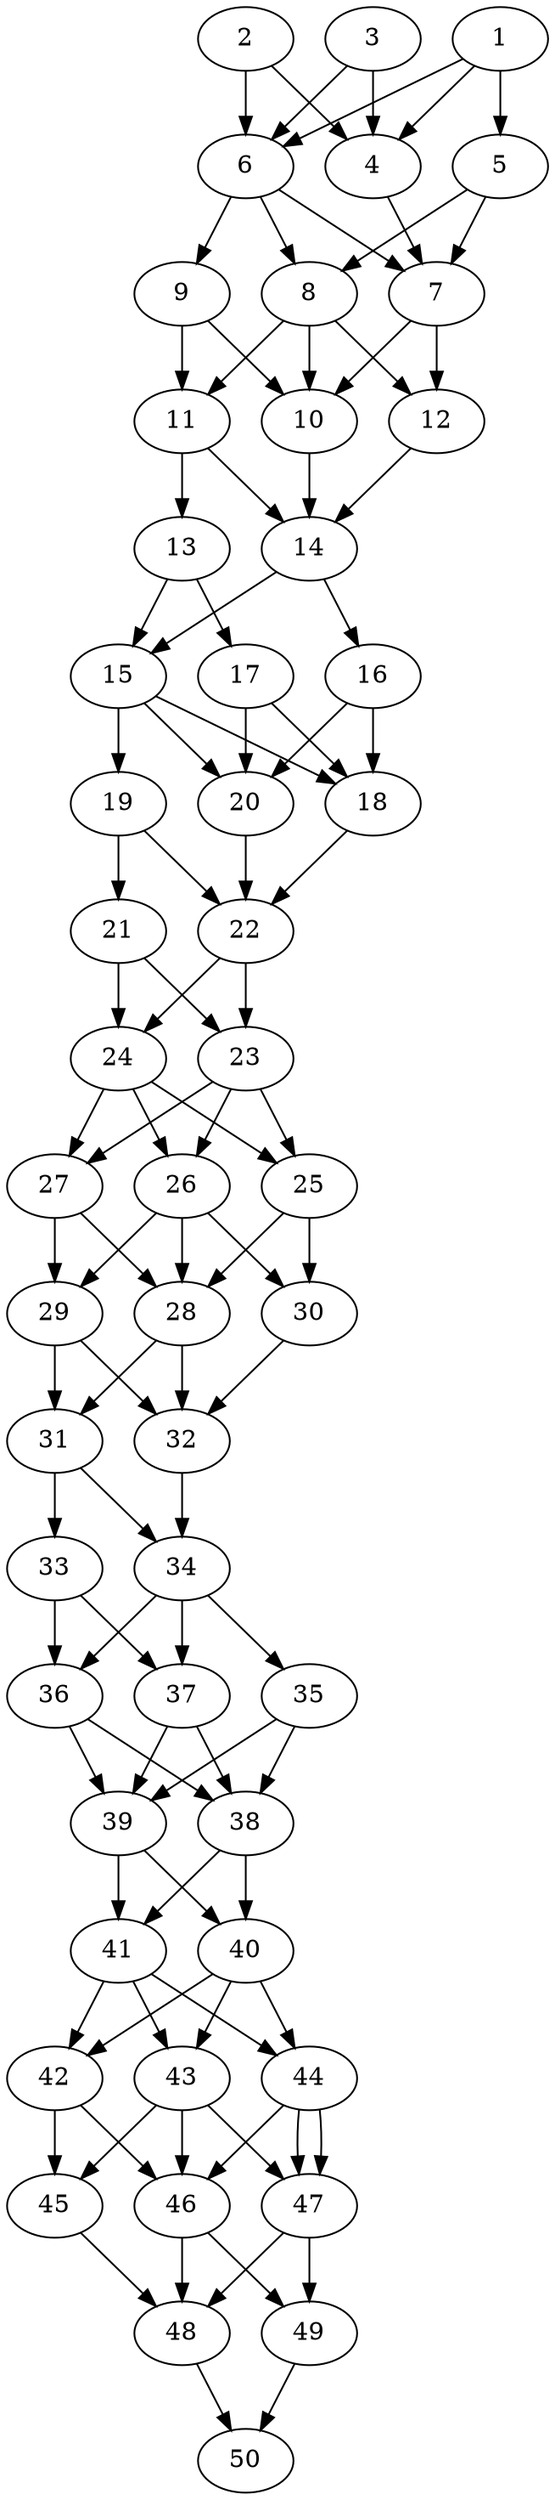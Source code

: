 // DAG automatically generated by daggen at Thu Oct  3 14:07:56 2019
// ./daggen --dot -n 50 --ccr 0.5 --fat 0.3 --regular 0.9 --density 0.9 --mindata 5242880 --maxdata 52428800 
digraph G {
  1 [size="30646272", alpha="0.14", expect_size="15323136"] 
  1 -> 4 [size ="15323136"]
  1 -> 5 [size ="15323136"]
  1 -> 6 [size ="15323136"]
  2 [size="90224640", alpha="0.13", expect_size="45112320"] 
  2 -> 4 [size ="45112320"]
  2 -> 6 [size ="45112320"]
  3 [size="62337024", alpha="0.19", expect_size="31168512"] 
  3 -> 4 [size ="31168512"]
  3 -> 6 [size ="31168512"]
  4 [size="39970816", alpha="0.12", expect_size="19985408"] 
  4 -> 7 [size ="19985408"]
  5 [size="32493568", alpha="0.09", expect_size="16246784"] 
  5 -> 7 [size ="16246784"]
  5 -> 8 [size ="16246784"]
  6 [size="47343616", alpha="0.05", expect_size="23671808"] 
  6 -> 7 [size ="23671808"]
  6 -> 8 [size ="23671808"]
  6 -> 9 [size ="23671808"]
  7 [size="75376640", alpha="0.17", expect_size="37688320"] 
  7 -> 10 [size ="37688320"]
  7 -> 12 [size ="37688320"]
  8 [size="66914304", alpha="0.06", expect_size="33457152"] 
  8 -> 10 [size ="33457152"]
  8 -> 11 [size ="33457152"]
  8 -> 12 [size ="33457152"]
  9 [size="53911552", alpha="0.14", expect_size="26955776"] 
  9 -> 10 [size ="26955776"]
  9 -> 11 [size ="26955776"]
  10 [size="20418560", alpha="0.15", expect_size="10209280"] 
  10 -> 14 [size ="10209280"]
  11 [size="65937408", alpha="0.06", expect_size="32968704"] 
  11 -> 13 [size ="32968704"]
  11 -> 14 [size ="32968704"]
  12 [size="38737920", alpha="0.09", expect_size="19368960"] 
  12 -> 14 [size ="19368960"]
  13 [size="101001216", alpha="0.15", expect_size="50500608"] 
  13 -> 15 [size ="50500608"]
  13 -> 17 [size ="50500608"]
  14 [size="96790528", alpha="0.12", expect_size="48395264"] 
  14 -> 15 [size ="48395264"]
  14 -> 16 [size ="48395264"]
  15 [size="56969216", alpha="0.07", expect_size="28484608"] 
  15 -> 18 [size ="28484608"]
  15 -> 19 [size ="28484608"]
  15 -> 20 [size ="28484608"]
  16 [size="101443584", alpha="0.17", expect_size="50721792"] 
  16 -> 18 [size ="50721792"]
  16 -> 20 [size ="50721792"]
  17 [size="29212672", alpha="0.12", expect_size="14606336"] 
  17 -> 18 [size ="14606336"]
  17 -> 20 [size ="14606336"]
  18 [size="16257024", alpha="0.09", expect_size="8128512"] 
  18 -> 22 [size ="8128512"]
  19 [size="46782464", alpha="0.07", expect_size="23391232"] 
  19 -> 21 [size ="23391232"]
  19 -> 22 [size ="23391232"]
  20 [size="17573888", alpha="0.17", expect_size="8786944"] 
  20 -> 22 [size ="8786944"]
  21 [size="88584192", alpha="0.11", expect_size="44292096"] 
  21 -> 23 [size ="44292096"]
  21 -> 24 [size ="44292096"]
  22 [size="23265280", alpha="0.02", expect_size="11632640"] 
  22 -> 23 [size ="11632640"]
  22 -> 24 [size ="11632640"]
  23 [size="63897600", alpha="0.03", expect_size="31948800"] 
  23 -> 25 [size ="31948800"]
  23 -> 26 [size ="31948800"]
  23 -> 27 [size ="31948800"]
  24 [size="39065600", alpha="0.12", expect_size="19532800"] 
  24 -> 25 [size ="19532800"]
  24 -> 26 [size ="19532800"]
  24 -> 27 [size ="19532800"]
  25 [size="96770048", alpha="0.04", expect_size="48385024"] 
  25 -> 28 [size ="48385024"]
  25 -> 30 [size ="48385024"]
  26 [size="37746688", alpha="0.05", expect_size="18873344"] 
  26 -> 28 [size ="18873344"]
  26 -> 29 [size ="18873344"]
  26 -> 30 [size ="18873344"]
  27 [size="23273472", alpha="0.19", expect_size="11636736"] 
  27 -> 28 [size ="11636736"]
  27 -> 29 [size ="11636736"]
  28 [size="80164864", alpha="0.06", expect_size="40082432"] 
  28 -> 31 [size ="40082432"]
  28 -> 32 [size ="40082432"]
  29 [size="27547648", alpha="0.01", expect_size="13773824"] 
  29 -> 31 [size ="13773824"]
  29 -> 32 [size ="13773824"]
  30 [size="59996160", alpha="0.19", expect_size="29998080"] 
  30 -> 32 [size ="29998080"]
  31 [size="44042240", alpha="0.08", expect_size="22021120"] 
  31 -> 33 [size ="22021120"]
  31 -> 34 [size ="22021120"]
  32 [size="94224384", alpha="0.04", expect_size="47112192"] 
  32 -> 34 [size ="47112192"]
  33 [size="101533696", alpha="0.18", expect_size="50766848"] 
  33 -> 36 [size ="50766848"]
  33 -> 37 [size ="50766848"]
  34 [size="23455744", alpha="0.11", expect_size="11727872"] 
  34 -> 35 [size ="11727872"]
  34 -> 36 [size ="11727872"]
  34 -> 37 [size ="11727872"]
  35 [size="78217216", alpha="0.14", expect_size="39108608"] 
  35 -> 38 [size ="39108608"]
  35 -> 39 [size ="39108608"]
  36 [size="99084288", alpha="0.16", expect_size="49542144"] 
  36 -> 38 [size ="49542144"]
  36 -> 39 [size ="49542144"]
  37 [size="28542976", alpha="0.02", expect_size="14271488"] 
  37 -> 38 [size ="14271488"]
  37 -> 39 [size ="14271488"]
  38 [size="25858048", alpha="0.09", expect_size="12929024"] 
  38 -> 40 [size ="12929024"]
  38 -> 41 [size ="12929024"]
  39 [size="53088256", alpha="0.04", expect_size="26544128"] 
  39 -> 40 [size ="26544128"]
  39 -> 41 [size ="26544128"]
  40 [size="59287552", alpha="0.00", expect_size="29643776"] 
  40 -> 42 [size ="29643776"]
  40 -> 43 [size ="29643776"]
  40 -> 44 [size ="29643776"]
  41 [size="54390784", alpha="0.13", expect_size="27195392"] 
  41 -> 42 [size ="27195392"]
  41 -> 43 [size ="27195392"]
  41 -> 44 [size ="27195392"]
  42 [size="93847552", alpha="0.09", expect_size="46923776"] 
  42 -> 45 [size ="46923776"]
  42 -> 46 [size ="46923776"]
  43 [size="17168384", alpha="0.16", expect_size="8584192"] 
  43 -> 45 [size ="8584192"]
  43 -> 46 [size ="8584192"]
  43 -> 47 [size ="8584192"]
  44 [size="103614464", alpha="0.09", expect_size="51807232"] 
  44 -> 46 [size ="51807232"]
  44 -> 47 [size ="51807232"]
  44 -> 47 [size ="51807232"]
  45 [size="62001152", alpha="0.00", expect_size="31000576"] 
  45 -> 48 [size ="31000576"]
  46 [size="33185792", alpha="0.17", expect_size="16592896"] 
  46 -> 48 [size ="16592896"]
  46 -> 49 [size ="16592896"]
  47 [size="13756416", alpha="0.17", expect_size="6878208"] 
  47 -> 48 [size ="6878208"]
  47 -> 49 [size ="6878208"]
  48 [size="22441984", alpha="0.12", expect_size="11220992"] 
  48 -> 50 [size ="11220992"]
  49 [size="65011712", alpha="0.10", expect_size="32505856"] 
  49 -> 50 [size ="32505856"]
  50 [size="83392512", alpha="0.18", expect_size="41696256"] 
}
